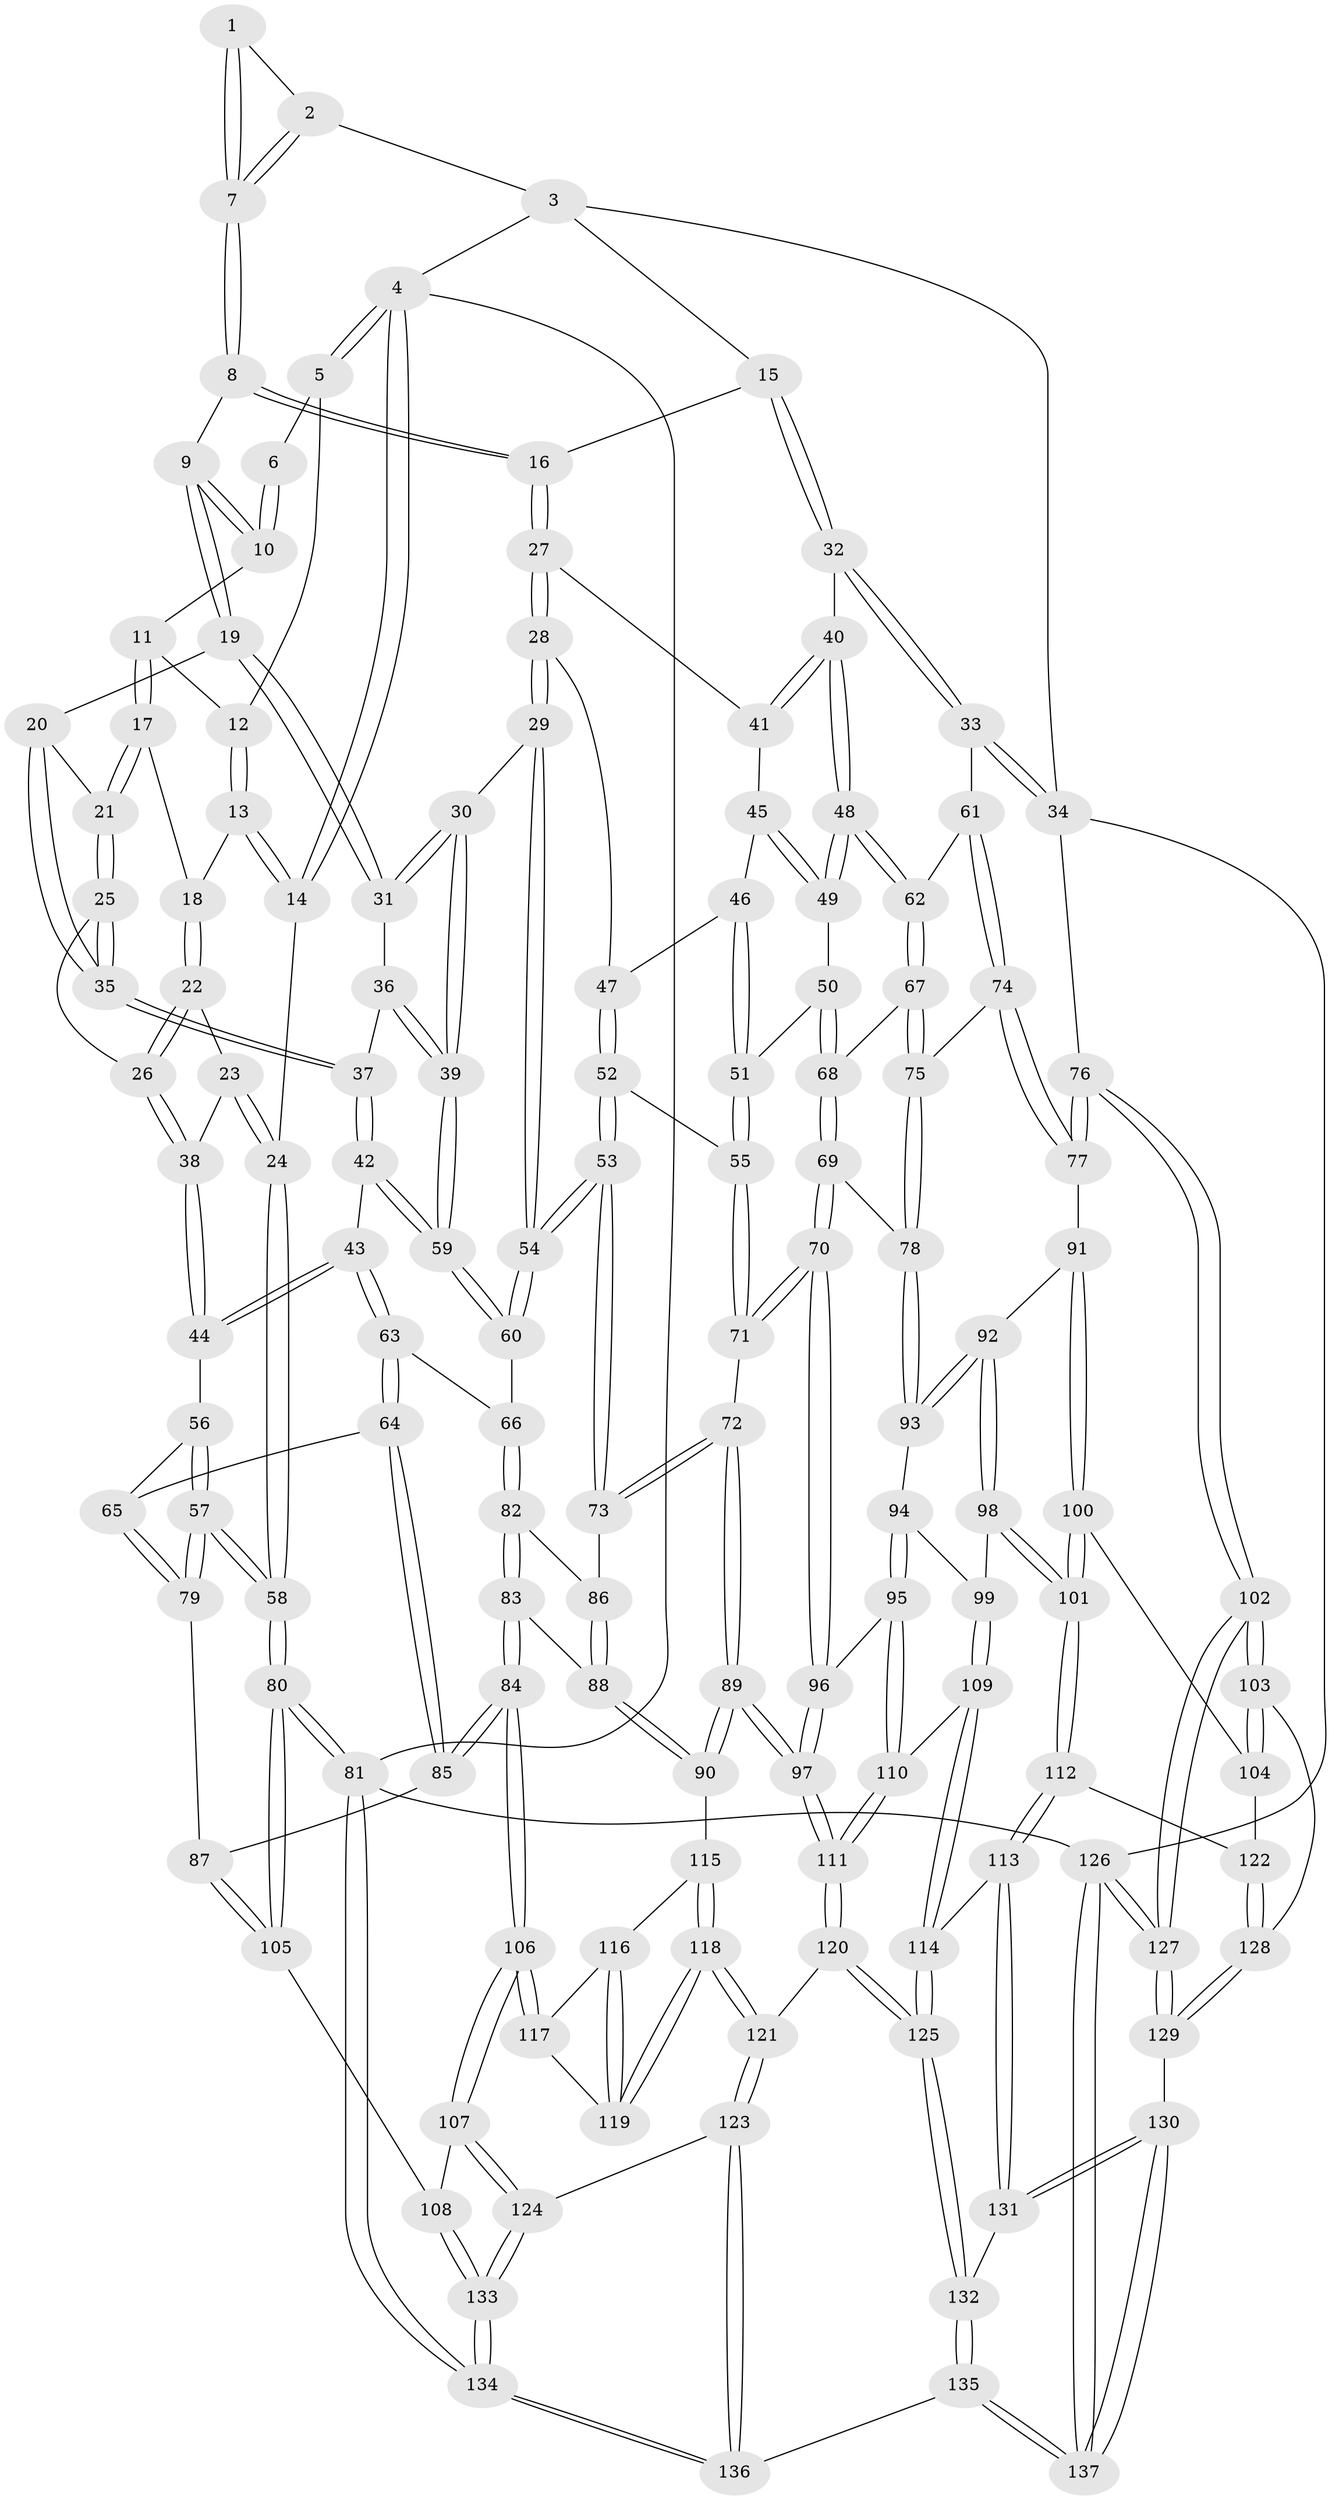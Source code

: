 // Generated by graph-tools (version 1.1) at 2025/51/03/09/25 03:51:07]
// undirected, 137 vertices, 339 edges
graph export_dot {
graph [start="1"]
  node [color=gray90,style=filled];
  1 [pos="+0.4489832957424334+0"];
  2 [pos="+0.6761259163257957+0"];
  3 [pos="+0.6993918981777515+0"];
  4 [pos="+0+0"];
  5 [pos="+0+0"];
  6 [pos="+0.40486415326099817+0"];
  7 [pos="+0.4716415999949722+0.13538749300831313"];
  8 [pos="+0.45964430417920393+0.19334791322967532"];
  9 [pos="+0.4372552403157746+0.19336483282345757"];
  10 [pos="+0.33621914771395506+0.043934419501797814"];
  11 [pos="+0.2154470235377359+0.1095432940509309"];
  12 [pos="+0.11286662427956647+0"];
  13 [pos="+0.08260577153415642+0.1605738943270357"];
  14 [pos="+0+0.14738195851323635"];
  15 [pos="+0.7469772445435535+0.11324713652822284"];
  16 [pos="+0.5742651193409929+0.23673143168215008"];
  17 [pos="+0.20059650593527728+0.15821798638422632"];
  18 [pos="+0.1366221340306784+0.17459953089918215"];
  19 [pos="+0.35466388310667674+0.2507908761908791"];
  20 [pos="+0.31887184879497665+0.252495185575851"];
  21 [pos="+0.24492920482428468+0.21664133767654184"];
  22 [pos="+0.11846715009856047+0.23928550496748804"];
  23 [pos="+0.0037228171948905367+0.30021114093196066"];
  24 [pos="+0+0.22276249092017084"];
  25 [pos="+0.1771230976812302+0.31953900572591354"];
  26 [pos="+0.13469720898267964+0.3351906454566337"];
  27 [pos="+0.5735737189775997+0.27539631214275395"];
  28 [pos="+0.5684206152576949+0.29027744865492094"];
  29 [pos="+0.4519241821081536+0.38983098985840964"];
  30 [pos="+0.4204124746336147+0.3799390357487507"];
  31 [pos="+0.372910965752499+0.30982336247469267"];
  32 [pos="+0.9176259859996047+0.2438180593534474"];
  33 [pos="+0.9993768891724503+0.2640006743581479"];
  34 [pos="+1+0.28006091653052656"];
  35 [pos="+0.2626914844933173+0.37442518617920495"];
  36 [pos="+0.33935224837437916+0.3755558774244832"];
  37 [pos="+0.26307859767648983+0.3779587923139402"];
  38 [pos="+0.11446747517466474+0.3581393520371445"];
  39 [pos="+0.362190314123101+0.42063795423036743"];
  40 [pos="+0.8338735782710871+0.3285454309364941"];
  41 [pos="+0.6891151613770345+0.3716299048345269"];
  42 [pos="+0.2612412648343285+0.3893063922678282"];
  43 [pos="+0.23911882541844873+0.42260063471774095"];
  44 [pos="+0.11556673624285202+0.37402275211795033"];
  45 [pos="+0.6885820526362585+0.39057123846136127"];
  46 [pos="+0.6255735734096115+0.4116965484990121"];
  47 [pos="+0.5772182472450268+0.3616745238314559"];
  48 [pos="+0.7737204563471741+0.44185816143943646"];
  49 [pos="+0.6951277529936837+0.4345163076389898"];
  50 [pos="+0.6742795206948701+0.45527653253161726"];
  51 [pos="+0.6545671586589328+0.46194631086945215"];
  52 [pos="+0.5633936666127672+0.42004953772258136"];
  53 [pos="+0.4841525496241196+0.5240237892880639"];
  54 [pos="+0.479400551807217+0.5179084225142315"];
  55 [pos="+0.6344216689336555+0.484323950189391"];
  56 [pos="+0.10711989014844442+0.3991671334810412"];
  57 [pos="+0+0.536932945898333"];
  58 [pos="+0+0.532136638548764"];
  59 [pos="+0.352384710720519+0.43787231761001294"];
  60 [pos="+0.35384745268142753+0.46948749654254546"];
  61 [pos="+0.8516787240678995+0.5093486764604445"];
  62 [pos="+0.7826886719290267+0.4945426941440865"];
  63 [pos="+0.2328309159856444+0.49676174173112564"];
  64 [pos="+0.18569611687289442+0.5177495021461269"];
  65 [pos="+0.15114627538576417+0.5097317588856628"];
  66 [pos="+0.2896226636222042+0.5201519637732555"];
  67 [pos="+0.773506049736197+0.5061200136334474"];
  68 [pos="+0.7245107868134303+0.515906134927547"];
  69 [pos="+0.6658443733811037+0.5736019754857835"];
  70 [pos="+0.604156096487004+0.5764316940812158"];
  71 [pos="+0.600036776331286+0.573589715040982"];
  72 [pos="+0.5417679094025953+0.5688277708419203"];
  73 [pos="+0.4851022069928031+0.5272771154252949"];
  74 [pos="+0.895110371512811+0.5843425517154087"];
  75 [pos="+0.7764364066099528+0.5755825661109086"];
  76 [pos="+1+0.5819256951801433"];
  77 [pos="+0.9317187043007027+0.616944323615965"];
  78 [pos="+0.7494993711906816+0.615752410791965"];
  79 [pos="+0.00023652546320567636+0.58047117995987"];
  80 [pos="+0+0.9616270779044392"];
  81 [pos="+0+1"];
  82 [pos="+0.32083092697162496+0.5887534405013833"];
  83 [pos="+0.27195653553131555+0.6633974460272934"];
  84 [pos="+0.2470316651358099+0.683248165363392"];
  85 [pos="+0.1939132486660084+0.6496388749059879"];
  86 [pos="+0.3951114368491449+0.5958239497171418"];
  87 [pos="+0.08272800076163067+0.6652310991069696"];
  88 [pos="+0.4155209780206682+0.7016957793535052"];
  89 [pos="+0.4918738736169415+0.7106529182002602"];
  90 [pos="+0.41964806998483223+0.7082942954390777"];
  91 [pos="+0.8880670237263073+0.6592975130964402"];
  92 [pos="+0.840207322056551+0.6590616474562688"];
  93 [pos="+0.7547182740920118+0.6331125048265414"];
  94 [pos="+0.7486921694235743+0.645265714327562"];
  95 [pos="+0.6493886394664466+0.6992832998918299"];
  96 [pos="+0.6360419954183575+0.6840638634256133"];
  97 [pos="+0.5095102029087891+0.7309131046108427"];
  98 [pos="+0.7687558662814483+0.7293168101395076"];
  99 [pos="+0.757590457825159+0.7241514673909392"];
  100 [pos="+0.885856876584112+0.6706257682039699"];
  101 [pos="+0.7924121744933338+0.7551879027110384"];
  102 [pos="+1+0.733943180097424"];
  103 [pos="+0.9926244722616003+0.8056559094422328"];
  104 [pos="+0.8884599679300044+0.7472190068837815"];
  105 [pos="+0.07940991965177048+0.7898560383490542"];
  106 [pos="+0.2506977764244315+0.7394759104489138"];
  107 [pos="+0.20767413888674935+0.8292422808041083"];
  108 [pos="+0.18284760795976265+0.8388702049447764"];
  109 [pos="+0.6721854454814112+0.7547806213239856"];
  110 [pos="+0.6632054304969169+0.7470408348746528"];
  111 [pos="+0.5335889186686225+0.8037284747068464"];
  112 [pos="+0.8103319823141574+0.8109990371554805"];
  113 [pos="+0.7345379517608448+0.8619027418983778"];
  114 [pos="+0.6995103070996807+0.8364492794460175"];
  115 [pos="+0.414367355046561+0.7164469538419863"];
  116 [pos="+0.40940478390739155+0.7186135896380701"];
  117 [pos="+0.2914402371733505+0.7476316063630796"];
  118 [pos="+0.4033070521990895+0.8791317959934243"];
  119 [pos="+0.34457206275149704+0.7836660529894129"];
  120 [pos="+0.5193185798113323+0.8767706126214613"];
  121 [pos="+0.40390290837290554+0.8823572663350775"];
  122 [pos="+0.8372595883856505+0.8131590963061529"];
  123 [pos="+0.3782398809113743+0.9019050519760534"];
  124 [pos="+0.3176140020980246+0.8932666666549731"];
  125 [pos="+0.5351233069834528+0.8918584559512546"];
  126 [pos="+1+1"];
  127 [pos="+1+0.9591711121862325"];
  128 [pos="+0.9054045258918249+0.8764774248404833"];
  129 [pos="+0.9033171110250688+0.9220756869003495"];
  130 [pos="+0.8118918081723019+1"];
  131 [pos="+0.7459923464682406+0.9644824661310385"];
  132 [pos="+0.5463457061102553+0.9196957686379007"];
  133 [pos="+0.04003798766221763+1"];
  134 [pos="+0.004341312976334714+1"];
  135 [pos="+0.5493327947212218+1"];
  136 [pos="+0.38183418784428963+1"];
  137 [pos="+0.8212389947725038+1"];
  1 -- 2;
  1 -- 7;
  1 -- 7;
  2 -- 3;
  2 -- 7;
  2 -- 7;
  3 -- 4;
  3 -- 15;
  3 -- 34;
  4 -- 5;
  4 -- 5;
  4 -- 14;
  4 -- 14;
  4 -- 81;
  5 -- 6;
  5 -- 12;
  6 -- 10;
  6 -- 10;
  7 -- 8;
  7 -- 8;
  8 -- 9;
  8 -- 16;
  8 -- 16;
  9 -- 10;
  9 -- 10;
  9 -- 19;
  9 -- 19;
  10 -- 11;
  11 -- 12;
  11 -- 17;
  11 -- 17;
  12 -- 13;
  12 -- 13;
  13 -- 14;
  13 -- 14;
  13 -- 18;
  14 -- 24;
  15 -- 16;
  15 -- 32;
  15 -- 32;
  16 -- 27;
  16 -- 27;
  17 -- 18;
  17 -- 21;
  17 -- 21;
  18 -- 22;
  18 -- 22;
  19 -- 20;
  19 -- 31;
  19 -- 31;
  20 -- 21;
  20 -- 35;
  20 -- 35;
  21 -- 25;
  21 -- 25;
  22 -- 23;
  22 -- 26;
  22 -- 26;
  23 -- 24;
  23 -- 24;
  23 -- 38;
  24 -- 58;
  24 -- 58;
  25 -- 26;
  25 -- 35;
  25 -- 35;
  26 -- 38;
  26 -- 38;
  27 -- 28;
  27 -- 28;
  27 -- 41;
  28 -- 29;
  28 -- 29;
  28 -- 47;
  29 -- 30;
  29 -- 54;
  29 -- 54;
  30 -- 31;
  30 -- 31;
  30 -- 39;
  30 -- 39;
  31 -- 36;
  32 -- 33;
  32 -- 33;
  32 -- 40;
  33 -- 34;
  33 -- 34;
  33 -- 61;
  34 -- 76;
  34 -- 126;
  35 -- 37;
  35 -- 37;
  36 -- 37;
  36 -- 39;
  36 -- 39;
  37 -- 42;
  37 -- 42;
  38 -- 44;
  38 -- 44;
  39 -- 59;
  39 -- 59;
  40 -- 41;
  40 -- 41;
  40 -- 48;
  40 -- 48;
  41 -- 45;
  42 -- 43;
  42 -- 59;
  42 -- 59;
  43 -- 44;
  43 -- 44;
  43 -- 63;
  43 -- 63;
  44 -- 56;
  45 -- 46;
  45 -- 49;
  45 -- 49;
  46 -- 47;
  46 -- 51;
  46 -- 51;
  47 -- 52;
  47 -- 52;
  48 -- 49;
  48 -- 49;
  48 -- 62;
  48 -- 62;
  49 -- 50;
  50 -- 51;
  50 -- 68;
  50 -- 68;
  51 -- 55;
  51 -- 55;
  52 -- 53;
  52 -- 53;
  52 -- 55;
  53 -- 54;
  53 -- 54;
  53 -- 73;
  53 -- 73;
  54 -- 60;
  54 -- 60;
  55 -- 71;
  55 -- 71;
  56 -- 57;
  56 -- 57;
  56 -- 65;
  57 -- 58;
  57 -- 58;
  57 -- 79;
  57 -- 79;
  58 -- 80;
  58 -- 80;
  59 -- 60;
  59 -- 60;
  60 -- 66;
  61 -- 62;
  61 -- 74;
  61 -- 74;
  62 -- 67;
  62 -- 67;
  63 -- 64;
  63 -- 64;
  63 -- 66;
  64 -- 65;
  64 -- 85;
  64 -- 85;
  65 -- 79;
  65 -- 79;
  66 -- 82;
  66 -- 82;
  67 -- 68;
  67 -- 75;
  67 -- 75;
  68 -- 69;
  68 -- 69;
  69 -- 70;
  69 -- 70;
  69 -- 78;
  70 -- 71;
  70 -- 71;
  70 -- 96;
  70 -- 96;
  71 -- 72;
  72 -- 73;
  72 -- 73;
  72 -- 89;
  72 -- 89;
  73 -- 86;
  74 -- 75;
  74 -- 77;
  74 -- 77;
  75 -- 78;
  75 -- 78;
  76 -- 77;
  76 -- 77;
  76 -- 102;
  76 -- 102;
  77 -- 91;
  78 -- 93;
  78 -- 93;
  79 -- 87;
  80 -- 81;
  80 -- 81;
  80 -- 105;
  80 -- 105;
  81 -- 134;
  81 -- 134;
  81 -- 126;
  82 -- 83;
  82 -- 83;
  82 -- 86;
  83 -- 84;
  83 -- 84;
  83 -- 88;
  84 -- 85;
  84 -- 85;
  84 -- 106;
  84 -- 106;
  85 -- 87;
  86 -- 88;
  86 -- 88;
  87 -- 105;
  87 -- 105;
  88 -- 90;
  88 -- 90;
  89 -- 90;
  89 -- 90;
  89 -- 97;
  89 -- 97;
  90 -- 115;
  91 -- 92;
  91 -- 100;
  91 -- 100;
  92 -- 93;
  92 -- 93;
  92 -- 98;
  92 -- 98;
  93 -- 94;
  94 -- 95;
  94 -- 95;
  94 -- 99;
  95 -- 96;
  95 -- 110;
  95 -- 110;
  96 -- 97;
  96 -- 97;
  97 -- 111;
  97 -- 111;
  98 -- 99;
  98 -- 101;
  98 -- 101;
  99 -- 109;
  99 -- 109;
  100 -- 101;
  100 -- 101;
  100 -- 104;
  101 -- 112;
  101 -- 112;
  102 -- 103;
  102 -- 103;
  102 -- 127;
  102 -- 127;
  103 -- 104;
  103 -- 104;
  103 -- 128;
  104 -- 122;
  105 -- 108;
  106 -- 107;
  106 -- 107;
  106 -- 117;
  106 -- 117;
  107 -- 108;
  107 -- 124;
  107 -- 124;
  108 -- 133;
  108 -- 133;
  109 -- 110;
  109 -- 114;
  109 -- 114;
  110 -- 111;
  110 -- 111;
  111 -- 120;
  111 -- 120;
  112 -- 113;
  112 -- 113;
  112 -- 122;
  113 -- 114;
  113 -- 131;
  113 -- 131;
  114 -- 125;
  114 -- 125;
  115 -- 116;
  115 -- 118;
  115 -- 118;
  116 -- 117;
  116 -- 119;
  116 -- 119;
  117 -- 119;
  118 -- 119;
  118 -- 119;
  118 -- 121;
  118 -- 121;
  120 -- 121;
  120 -- 125;
  120 -- 125;
  121 -- 123;
  121 -- 123;
  122 -- 128;
  122 -- 128;
  123 -- 124;
  123 -- 136;
  123 -- 136;
  124 -- 133;
  124 -- 133;
  125 -- 132;
  125 -- 132;
  126 -- 127;
  126 -- 127;
  126 -- 137;
  126 -- 137;
  127 -- 129;
  127 -- 129;
  128 -- 129;
  128 -- 129;
  129 -- 130;
  130 -- 131;
  130 -- 131;
  130 -- 137;
  130 -- 137;
  131 -- 132;
  132 -- 135;
  132 -- 135;
  133 -- 134;
  133 -- 134;
  134 -- 136;
  134 -- 136;
  135 -- 136;
  135 -- 137;
  135 -- 137;
}
